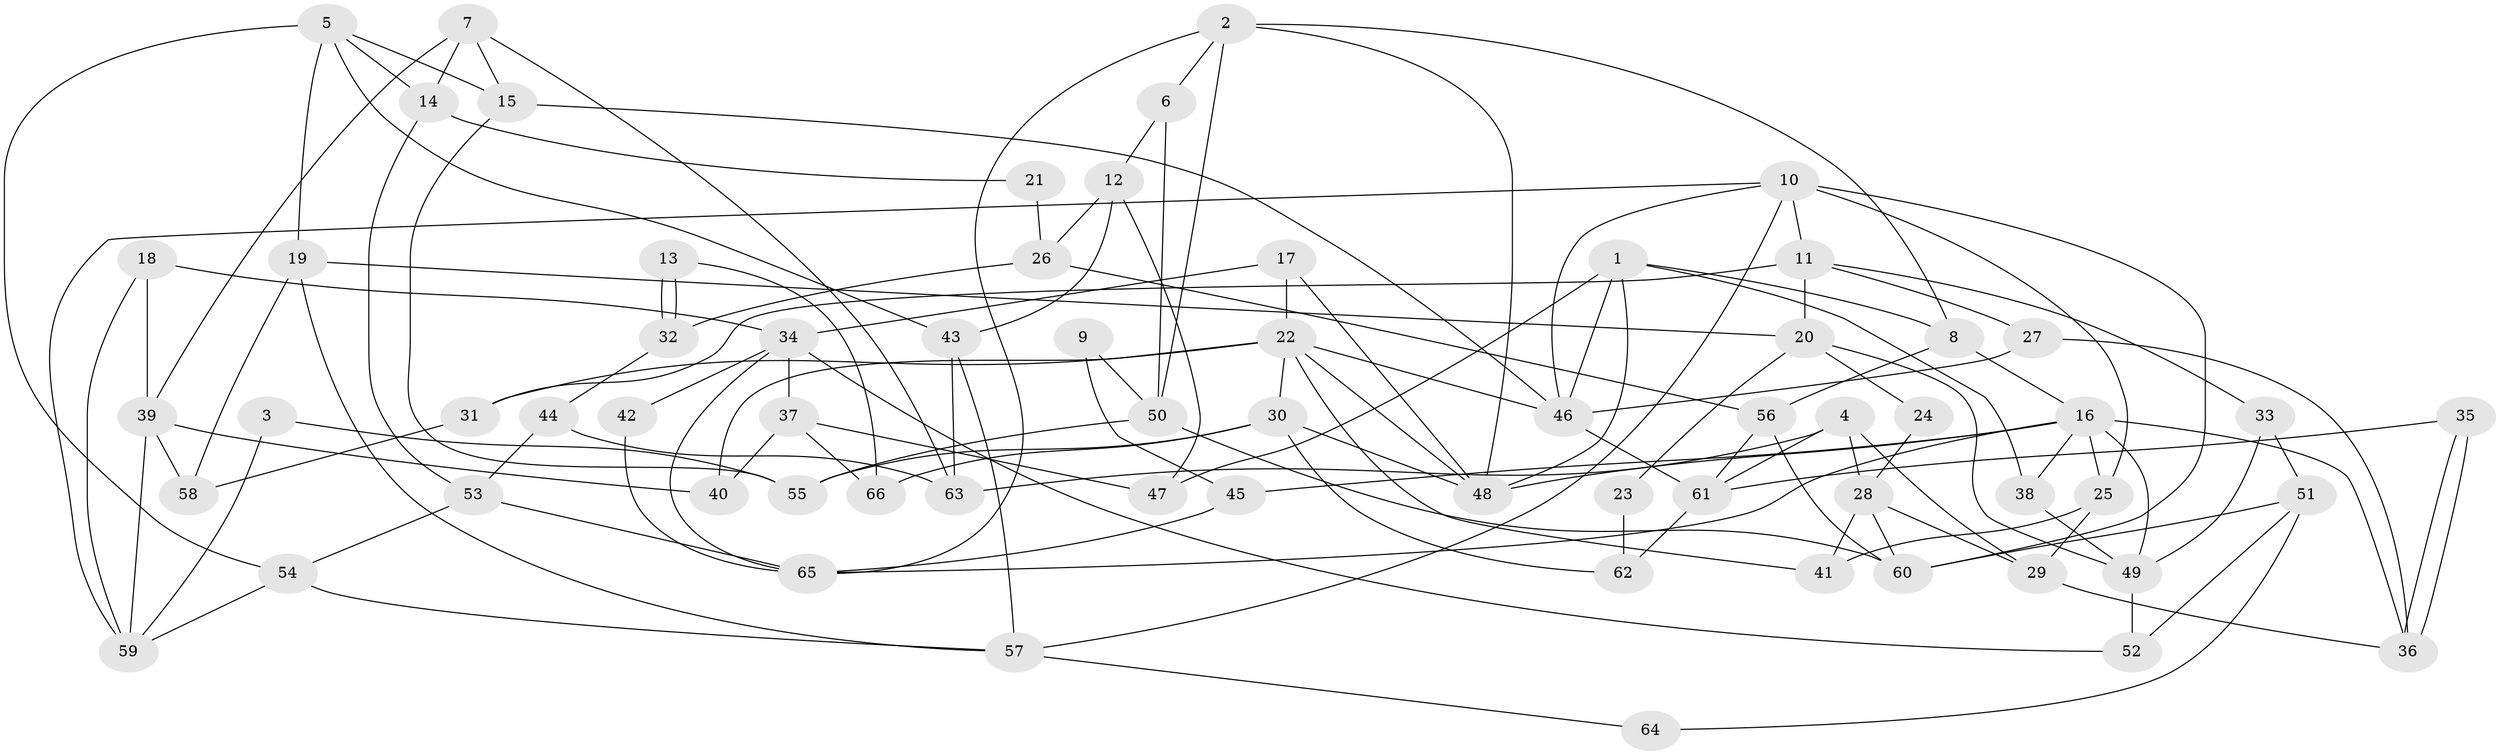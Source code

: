 // Generated by graph-tools (version 1.1) at 2025/26/03/09/25 03:26:19]
// undirected, 66 vertices, 132 edges
graph export_dot {
graph [start="1"]
  node [color=gray90,style=filled];
  1;
  2;
  3;
  4;
  5;
  6;
  7;
  8;
  9;
  10;
  11;
  12;
  13;
  14;
  15;
  16;
  17;
  18;
  19;
  20;
  21;
  22;
  23;
  24;
  25;
  26;
  27;
  28;
  29;
  30;
  31;
  32;
  33;
  34;
  35;
  36;
  37;
  38;
  39;
  40;
  41;
  42;
  43;
  44;
  45;
  46;
  47;
  48;
  49;
  50;
  51;
  52;
  53;
  54;
  55;
  56;
  57;
  58;
  59;
  60;
  61;
  62;
  63;
  64;
  65;
  66;
  1 -- 48;
  1 -- 46;
  1 -- 8;
  1 -- 38;
  1 -- 47;
  2 -- 48;
  2 -- 8;
  2 -- 6;
  2 -- 50;
  2 -- 65;
  3 -- 59;
  3 -- 55;
  4 -- 63;
  4 -- 28;
  4 -- 29;
  4 -- 61;
  5 -- 19;
  5 -- 43;
  5 -- 14;
  5 -- 15;
  5 -- 54;
  6 -- 50;
  6 -- 12;
  7 -- 14;
  7 -- 39;
  7 -- 15;
  7 -- 63;
  8 -- 56;
  8 -- 16;
  9 -- 50;
  9 -- 45;
  10 -- 46;
  10 -- 57;
  10 -- 11;
  10 -- 25;
  10 -- 59;
  10 -- 60;
  11 -- 27;
  11 -- 20;
  11 -- 31;
  11 -- 33;
  12 -- 47;
  12 -- 26;
  12 -- 43;
  13 -- 32;
  13 -- 32;
  13 -- 66;
  14 -- 53;
  14 -- 21;
  15 -- 46;
  15 -- 55;
  16 -- 36;
  16 -- 25;
  16 -- 38;
  16 -- 45;
  16 -- 48;
  16 -- 49;
  16 -- 65;
  17 -- 48;
  17 -- 34;
  17 -- 22;
  18 -- 59;
  18 -- 34;
  18 -- 39;
  19 -- 20;
  19 -- 57;
  19 -- 58;
  20 -- 49;
  20 -- 23;
  20 -- 24;
  21 -- 26;
  22 -- 30;
  22 -- 31;
  22 -- 40;
  22 -- 41;
  22 -- 46;
  22 -- 48;
  23 -- 62;
  24 -- 28;
  25 -- 29;
  25 -- 41;
  26 -- 56;
  26 -- 32;
  27 -- 36;
  27 -- 46;
  28 -- 41;
  28 -- 29;
  28 -- 60;
  29 -- 36;
  30 -- 48;
  30 -- 55;
  30 -- 62;
  30 -- 66;
  31 -- 58;
  32 -- 44;
  33 -- 49;
  33 -- 51;
  34 -- 65;
  34 -- 52;
  34 -- 37;
  34 -- 42;
  35 -- 36;
  35 -- 36;
  35 -- 61;
  37 -- 40;
  37 -- 47;
  37 -- 66;
  38 -- 49;
  39 -- 58;
  39 -- 40;
  39 -- 59;
  42 -- 65;
  43 -- 63;
  43 -- 57;
  44 -- 53;
  44 -- 63;
  45 -- 65;
  46 -- 61;
  49 -- 52;
  50 -- 60;
  50 -- 55;
  51 -- 60;
  51 -- 52;
  51 -- 64;
  53 -- 54;
  53 -- 65;
  54 -- 59;
  54 -- 57;
  56 -- 61;
  56 -- 60;
  57 -- 64;
  61 -- 62;
}
